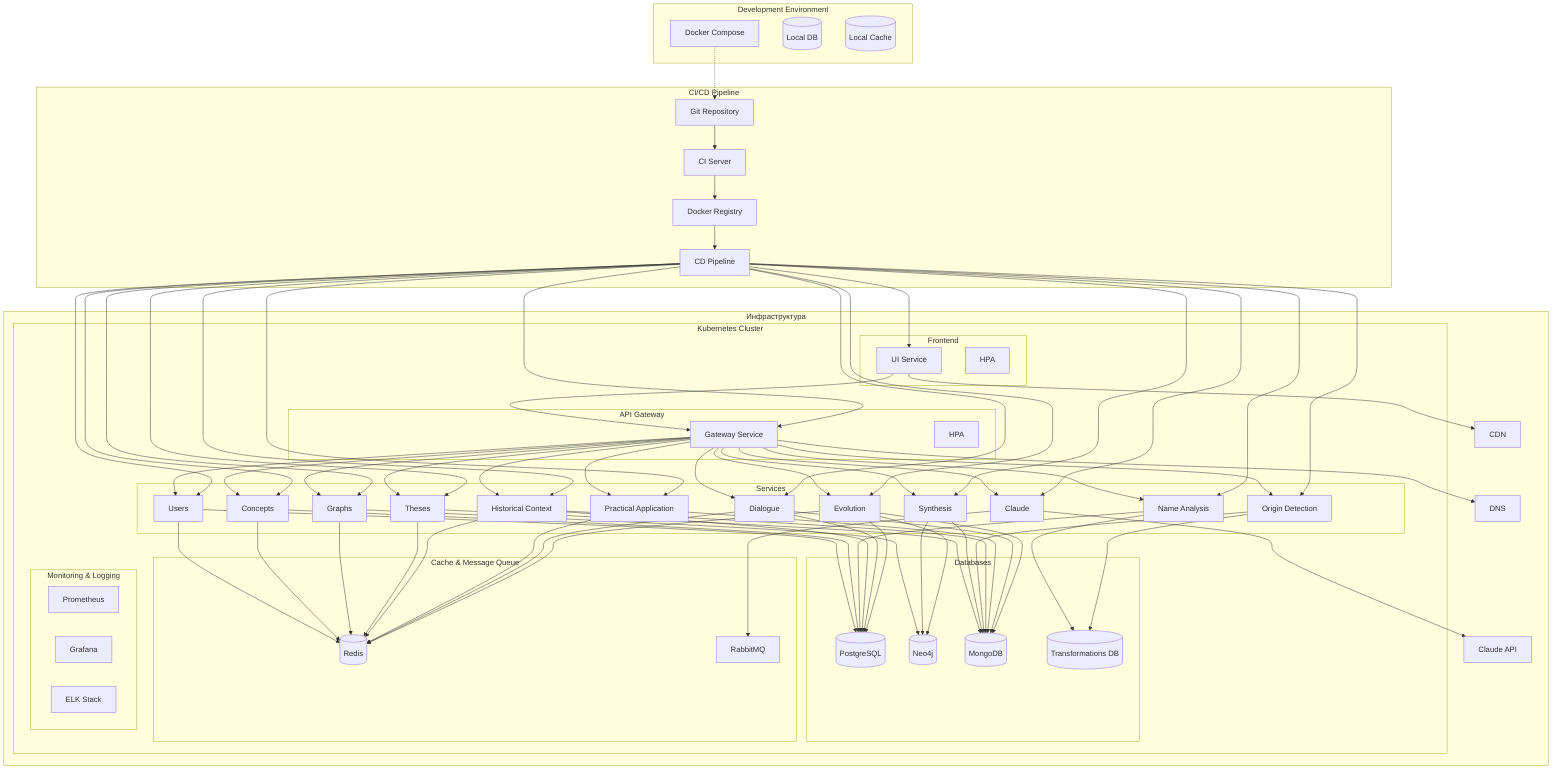 flowchart TB
    subgraph "Инфраструктура"
        subgraph "Kubernetes Cluster"
            subgraph "Frontend"
                UI[UI Service]
                UI_HPA[HPA]
            end
            
            subgraph "API Gateway"
                GATEWAY[Gateway Service]
                GATEWAY_HPA[HPA]
            end
            
            subgraph "Services"
                USER_SVC[Users]
                CONCEPT_SVC[Concepts]
                GRAPH_SVC[Graphs]
                THESIS_SVC[Theses]
                SYNTHESIS_SVC[Synthesis]
                CLAUDE_SVC[Claude]
                NAME_SVC[Name Analysis]
                ORIGIN_SVC[Origin Detection]
                HISTORICAL_SVC[Historical Context]
                PRACTICAL_SVC[Practical Application]
                DIALOGUE_SVC[Dialogue]
                EVOLUTION_SVC[Evolution]
            end
            
            subgraph "Databases"
                PSQL[(PostgreSQL)]
                NEO4J[(Neo4j)]
                MONGO[(MongoDB)]
                TRANSFORM_DB[(Transformations DB)]
            end
            
            subgraph "Cache & Message Queue"
                REDIS[(Redis)]
                RABBITMQ[RabbitMQ]
            end
            
            subgraph "Monitoring & Logging"
                PROM[Prometheus]
                GRAFANA[Grafana]
                ELK[ELK Stack]
            end
        end
        
        CDN[CDN]
        DNS[DNS]
        CLAUDE_API[Claude API]
    end
    
    subgraph "Development Environment"
        DEV_ENV[Docker Compose]
        DEV_DB[(Local DB)]
        DEV_CACHE[(Local Cache)]
    end
    
    subgraph "CI/CD Pipeline"
        GIT[Git Repository]
        CI[CI Server]
        REGISTRY[Docker Registry]
        CD[CD Pipeline]
    end
    
    UI --> GATEWAY
    GATEWAY --> USER_SVC & CONCEPT_SVC & GRAPH_SVC & THESIS_SVC & SYNTHESIS_SVC & CLAUDE_SVC & NAME_SVC & ORIGIN_SVC & HISTORICAL_SVC & PRACTICAL_SVC & DIALOGUE_SVC & EVOLUTION_SVC
    
    USER_SVC --> PSQL
    CONCEPT_SVC --> PSQL
    GRAPH_SVC --> NEO4J
    THESIS_SVC --> MONGO
    SYNTHESIS_SVC --> NEO4J & MONGO
    NAME_SVC --> PSQL & TRANSFORM_DB
    ORIGIN_SVC --> TRANSFORM_DB & MONGO
    HISTORICAL_SVC --> PSQL & MONGO
    PRACTICAL_SVC --> MONGO
    DIALOGUE_SVC --> PSQL & MONGO
    EVOLUTION_SVC --> PSQL & NEO4J & MONGO
    
    CLAUDE_SVC --> RABBITMQ
    CLAUDE_SVC --> CLAUDE_API
    
    USER_SVC & CONCEPT_SVC & GRAPH_SVC & THESIS_SVC & HISTORICAL_SVC & PRACTICAL_SVC & DIALOGUE_SVC & EVOLUTION_SVC --> REDIS
    
    UI --> CDN
    GATEWAY --> DNS
    
    GIT --> CI
    CI --> REGISTRY
    REGISTRY --> CD
    CD --> GATEWAY & UI & USER_SVC & CONCEPT_SVC & GRAPH_SVC & THESIS_SVC & SYNTHESIS_SVC & CLAUDE_SVC & NAME_SVC & ORIGIN_SVC & HISTORICAL_SVC & PRACTICAL_SVC & DIALOGUE_SVC & EVOLUTION_SVC
    
    DEV_ENV -.-> GIT